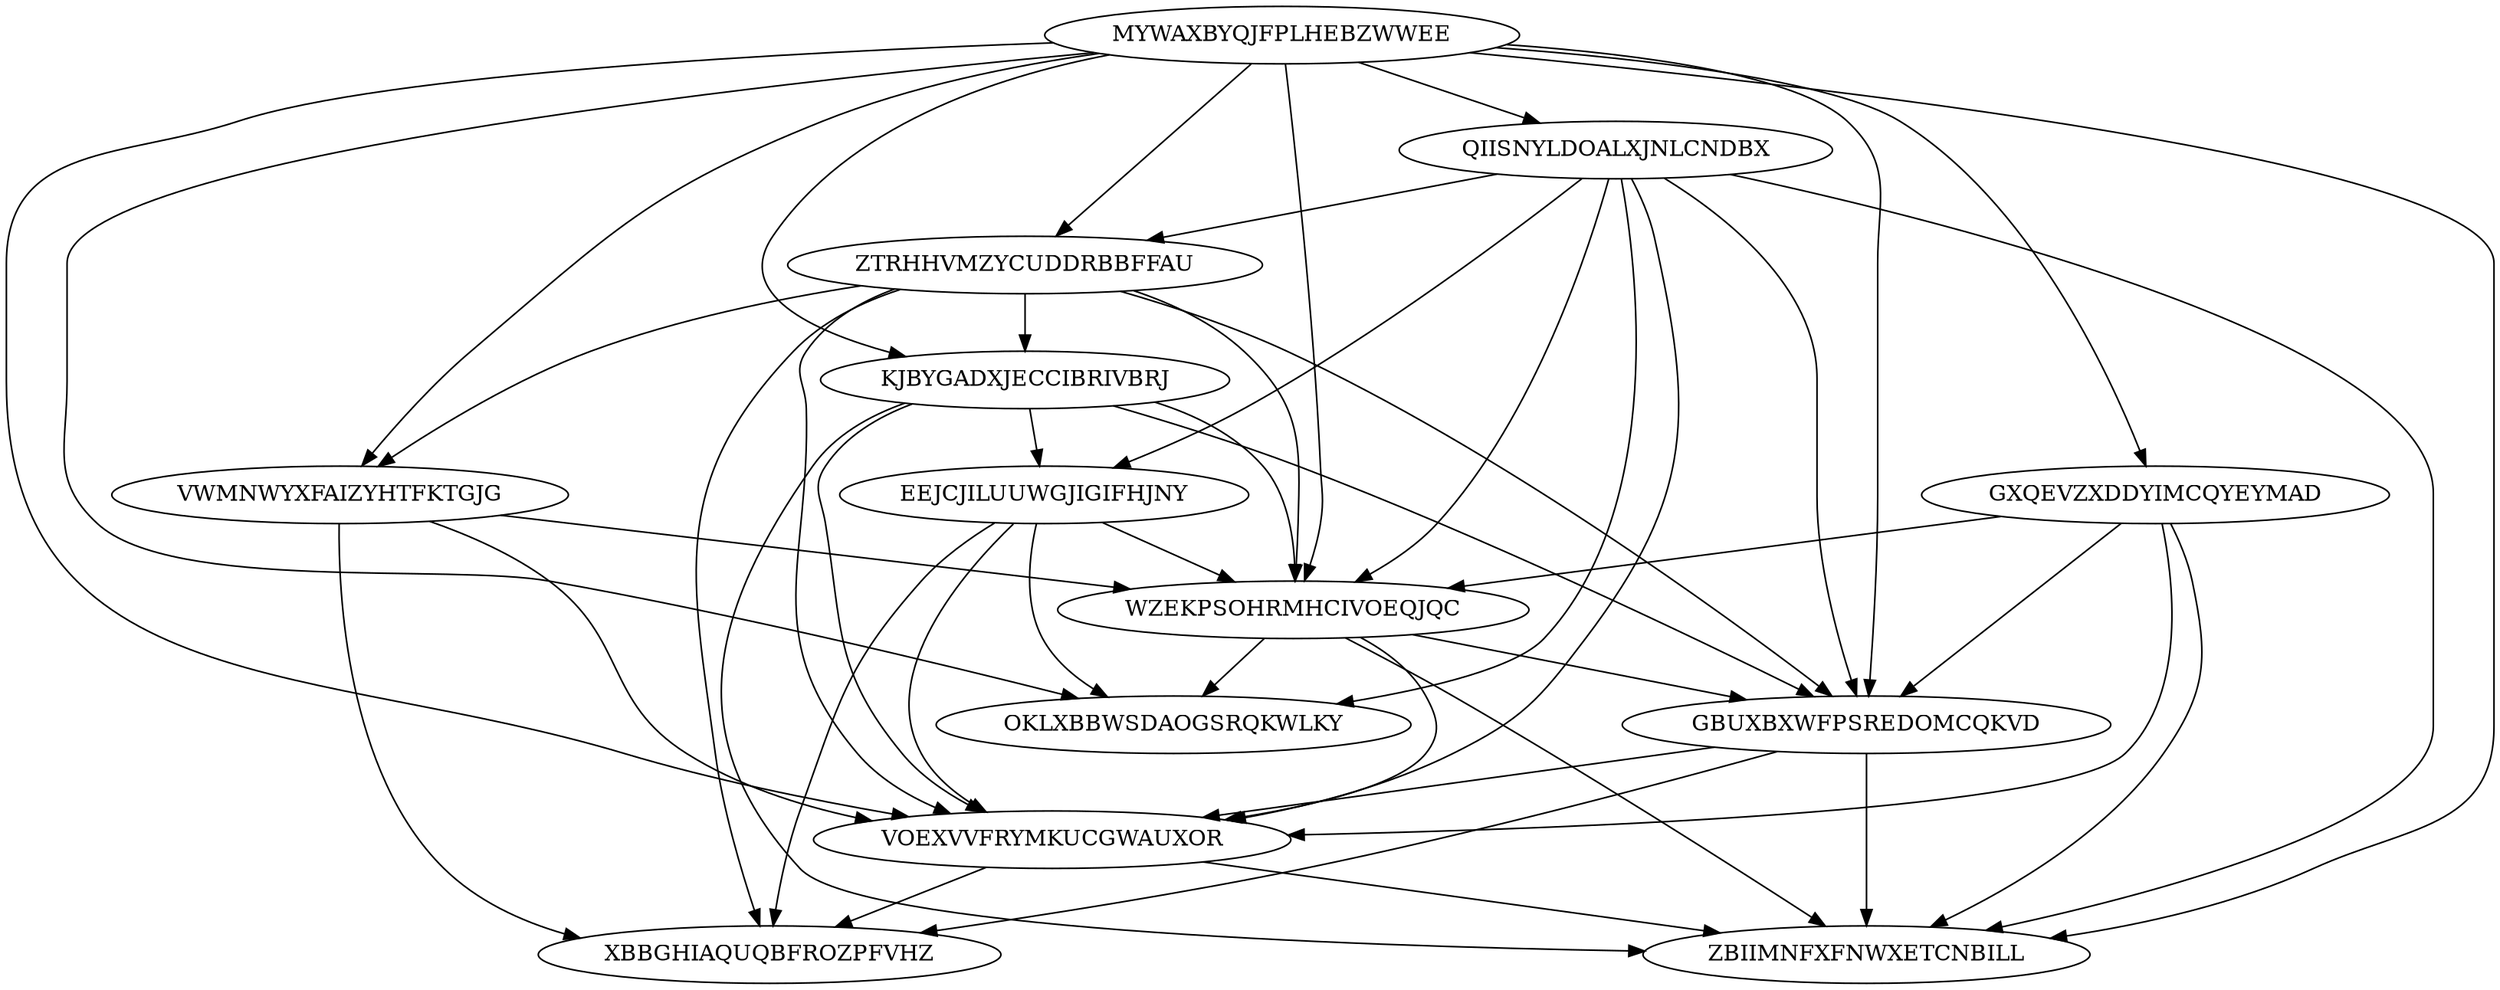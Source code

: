 digraph N13M48 {
	MYWAXBYQJFPLHEBZWWEE	[Weight=16];
	QIISNYLDOALXJNLCNDBX	[Weight=10];
	ZTRHHVMZYCUDDRBBFFAU	[Weight=13];
	VWMNWYXFAIZYHTFKTGJG	[Weight=20];
	KJBYGADXJECCIBRIVBRJ	[Weight=15];
	EEJCJILUUWGJIGIFHJNY	[Weight=10];
	GXQEVZXDDYIMCQYEYMAD	[Weight=12];
	WZEKPSOHRMHCIVOEQJQC	[Weight=13];
	OKLXBBWSDAOGSRQKWLKY	[Weight=10];
	GBUXBXWFPSREDOMCQKVD	[Weight=15];
	VOEXVVFRYMKUCGWAUXOR	[Weight=18];
	ZBIIMNFXFNWXETCNBILL	[Weight=18];
	XBBGHIAQUQBFROZPFVHZ	[Weight=12];
	MYWAXBYQJFPLHEBZWWEE -> VOEXVVFRYMKUCGWAUXOR [Weight=19];
	MYWAXBYQJFPLHEBZWWEE -> QIISNYLDOALXJNLCNDBX [Weight=18];
	VOEXVVFRYMKUCGWAUXOR -> XBBGHIAQUQBFROZPFVHZ [Weight=13];
	VWMNWYXFAIZYHTFKTGJG -> XBBGHIAQUQBFROZPFVHZ [Weight=17];
	VWMNWYXFAIZYHTFKTGJG -> WZEKPSOHRMHCIVOEQJQC [Weight=11];
	GXQEVZXDDYIMCQYEYMAD -> VOEXVVFRYMKUCGWAUXOR [Weight=17];
	KJBYGADXJECCIBRIVBRJ -> GBUXBXWFPSREDOMCQKVD [Weight=11];
	MYWAXBYQJFPLHEBZWWEE -> ZBIIMNFXFNWXETCNBILL [Weight=15];
	GXQEVZXDDYIMCQYEYMAD -> WZEKPSOHRMHCIVOEQJQC [Weight=15];
	WZEKPSOHRMHCIVOEQJQC -> ZBIIMNFXFNWXETCNBILL [Weight=13];
	MYWAXBYQJFPLHEBZWWEE -> WZEKPSOHRMHCIVOEQJQC [Weight=14];
	KJBYGADXJECCIBRIVBRJ -> WZEKPSOHRMHCIVOEQJQC [Weight=16];
	GBUXBXWFPSREDOMCQKVD -> VOEXVVFRYMKUCGWAUXOR [Weight=19];
	QIISNYLDOALXJNLCNDBX -> ZTRHHVMZYCUDDRBBFFAU [Weight=17];
	GBUXBXWFPSREDOMCQKVD -> XBBGHIAQUQBFROZPFVHZ [Weight=13];
	MYWAXBYQJFPLHEBZWWEE -> OKLXBBWSDAOGSRQKWLKY [Weight=11];
	ZTRHHVMZYCUDDRBBFFAU -> VWMNWYXFAIZYHTFKTGJG [Weight=16];
	ZTRHHVMZYCUDDRBBFFAU -> XBBGHIAQUQBFROZPFVHZ [Weight=11];
	MYWAXBYQJFPLHEBZWWEE -> ZTRHHVMZYCUDDRBBFFAU [Weight=20];
	EEJCJILUUWGJIGIFHJNY -> VOEXVVFRYMKUCGWAUXOR [Weight=12];
	MYWAXBYQJFPLHEBZWWEE -> GBUXBXWFPSREDOMCQKVD [Weight=18];
	QIISNYLDOALXJNLCNDBX -> ZBIIMNFXFNWXETCNBILL [Weight=14];
	GXQEVZXDDYIMCQYEYMAD -> ZBIIMNFXFNWXETCNBILL [Weight=10];
	EEJCJILUUWGJIGIFHJNY -> OKLXBBWSDAOGSRQKWLKY [Weight=19];
	VOEXVVFRYMKUCGWAUXOR -> ZBIIMNFXFNWXETCNBILL [Weight=12];
	ZTRHHVMZYCUDDRBBFFAU -> VOEXVVFRYMKUCGWAUXOR [Weight=19];
	QIISNYLDOALXJNLCNDBX -> EEJCJILUUWGJIGIFHJNY [Weight=14];
	QIISNYLDOALXJNLCNDBX -> OKLXBBWSDAOGSRQKWLKY [Weight=16];
	EEJCJILUUWGJIGIFHJNY -> WZEKPSOHRMHCIVOEQJQC [Weight=20];
	WZEKPSOHRMHCIVOEQJQC -> VOEXVVFRYMKUCGWAUXOR [Weight=13];
	VWMNWYXFAIZYHTFKTGJG -> VOEXVVFRYMKUCGWAUXOR [Weight=14];
	EEJCJILUUWGJIGIFHJNY -> XBBGHIAQUQBFROZPFVHZ [Weight=17];
	WZEKPSOHRMHCIVOEQJQC -> OKLXBBWSDAOGSRQKWLKY [Weight=14];
	MYWAXBYQJFPLHEBZWWEE -> GXQEVZXDDYIMCQYEYMAD [Weight=10];
	KJBYGADXJECCIBRIVBRJ -> EEJCJILUUWGJIGIFHJNY [Weight=19];
	ZTRHHVMZYCUDDRBBFFAU -> WZEKPSOHRMHCIVOEQJQC [Weight=20];
	QIISNYLDOALXJNLCNDBX -> WZEKPSOHRMHCIVOEQJQC [Weight=13];
	GXQEVZXDDYIMCQYEYMAD -> GBUXBXWFPSREDOMCQKVD [Weight=20];
	MYWAXBYQJFPLHEBZWWEE -> VWMNWYXFAIZYHTFKTGJG [Weight=18];
	ZTRHHVMZYCUDDRBBFFAU -> GBUXBXWFPSREDOMCQKVD [Weight=11];
	WZEKPSOHRMHCIVOEQJQC -> GBUXBXWFPSREDOMCQKVD [Weight=11];
	KJBYGADXJECCIBRIVBRJ -> ZBIIMNFXFNWXETCNBILL [Weight=16];
	MYWAXBYQJFPLHEBZWWEE -> KJBYGADXJECCIBRIVBRJ [Weight=11];
	GBUXBXWFPSREDOMCQKVD -> ZBIIMNFXFNWXETCNBILL [Weight=15];
	ZTRHHVMZYCUDDRBBFFAU -> KJBYGADXJECCIBRIVBRJ [Weight=15];
	QIISNYLDOALXJNLCNDBX -> VOEXVVFRYMKUCGWAUXOR [Weight=19];
	KJBYGADXJECCIBRIVBRJ -> VOEXVVFRYMKUCGWAUXOR [Weight=17];
	QIISNYLDOALXJNLCNDBX -> GBUXBXWFPSREDOMCQKVD [Weight=18];
}

